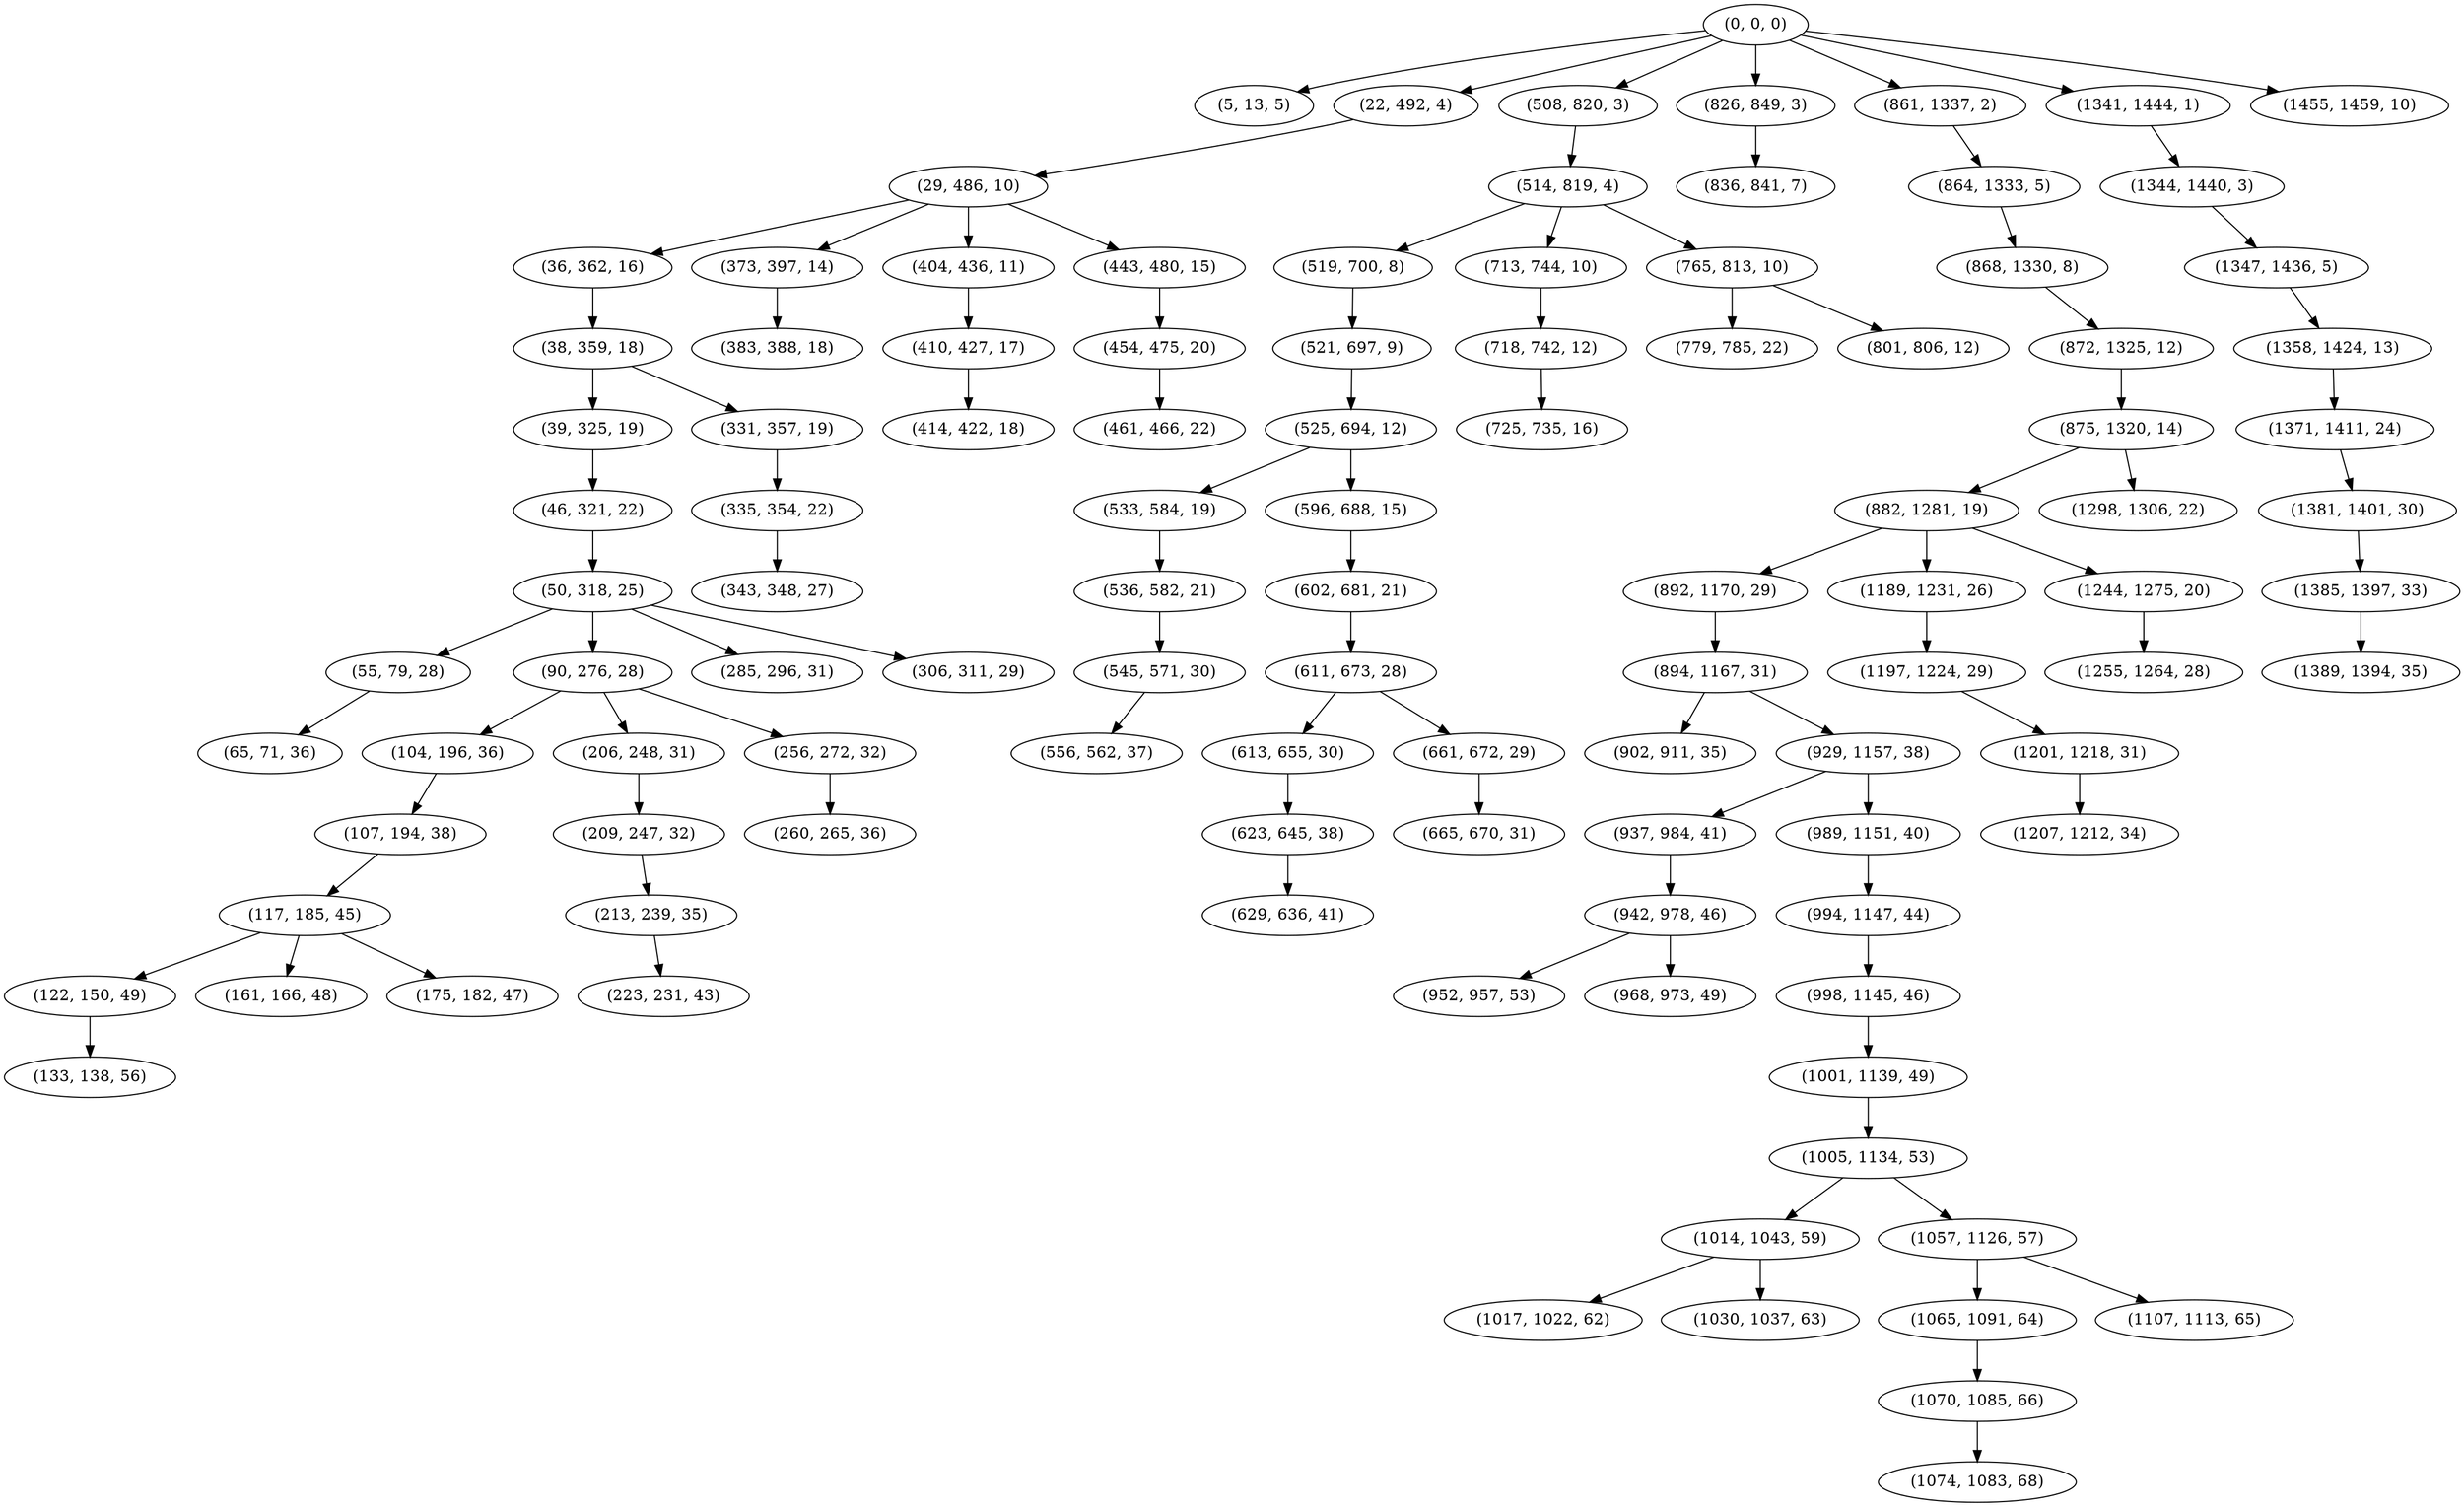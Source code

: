 digraph tree {
    "(0, 0, 0)";
    "(5, 13, 5)";
    "(22, 492, 4)";
    "(29, 486, 10)";
    "(36, 362, 16)";
    "(38, 359, 18)";
    "(39, 325, 19)";
    "(46, 321, 22)";
    "(50, 318, 25)";
    "(55, 79, 28)";
    "(65, 71, 36)";
    "(90, 276, 28)";
    "(104, 196, 36)";
    "(107, 194, 38)";
    "(117, 185, 45)";
    "(122, 150, 49)";
    "(133, 138, 56)";
    "(161, 166, 48)";
    "(175, 182, 47)";
    "(206, 248, 31)";
    "(209, 247, 32)";
    "(213, 239, 35)";
    "(223, 231, 43)";
    "(256, 272, 32)";
    "(260, 265, 36)";
    "(285, 296, 31)";
    "(306, 311, 29)";
    "(331, 357, 19)";
    "(335, 354, 22)";
    "(343, 348, 27)";
    "(373, 397, 14)";
    "(383, 388, 18)";
    "(404, 436, 11)";
    "(410, 427, 17)";
    "(414, 422, 18)";
    "(443, 480, 15)";
    "(454, 475, 20)";
    "(461, 466, 22)";
    "(508, 820, 3)";
    "(514, 819, 4)";
    "(519, 700, 8)";
    "(521, 697, 9)";
    "(525, 694, 12)";
    "(533, 584, 19)";
    "(536, 582, 21)";
    "(545, 571, 30)";
    "(556, 562, 37)";
    "(596, 688, 15)";
    "(602, 681, 21)";
    "(611, 673, 28)";
    "(613, 655, 30)";
    "(623, 645, 38)";
    "(629, 636, 41)";
    "(661, 672, 29)";
    "(665, 670, 31)";
    "(713, 744, 10)";
    "(718, 742, 12)";
    "(725, 735, 16)";
    "(765, 813, 10)";
    "(779, 785, 22)";
    "(801, 806, 12)";
    "(826, 849, 3)";
    "(836, 841, 7)";
    "(861, 1337, 2)";
    "(864, 1333, 5)";
    "(868, 1330, 8)";
    "(872, 1325, 12)";
    "(875, 1320, 14)";
    "(882, 1281, 19)";
    "(892, 1170, 29)";
    "(894, 1167, 31)";
    "(902, 911, 35)";
    "(929, 1157, 38)";
    "(937, 984, 41)";
    "(942, 978, 46)";
    "(952, 957, 53)";
    "(968, 973, 49)";
    "(989, 1151, 40)";
    "(994, 1147, 44)";
    "(998, 1145, 46)";
    "(1001, 1139, 49)";
    "(1005, 1134, 53)";
    "(1014, 1043, 59)";
    "(1017, 1022, 62)";
    "(1030, 1037, 63)";
    "(1057, 1126, 57)";
    "(1065, 1091, 64)";
    "(1070, 1085, 66)";
    "(1074, 1083, 68)";
    "(1107, 1113, 65)";
    "(1189, 1231, 26)";
    "(1197, 1224, 29)";
    "(1201, 1218, 31)";
    "(1207, 1212, 34)";
    "(1244, 1275, 20)";
    "(1255, 1264, 28)";
    "(1298, 1306, 22)";
    "(1341, 1444, 1)";
    "(1344, 1440, 3)";
    "(1347, 1436, 5)";
    "(1358, 1424, 13)";
    "(1371, 1411, 24)";
    "(1381, 1401, 30)";
    "(1385, 1397, 33)";
    "(1389, 1394, 35)";
    "(1455, 1459, 10)";
    "(0, 0, 0)" -> "(5, 13, 5)";
    "(0, 0, 0)" -> "(22, 492, 4)";
    "(0, 0, 0)" -> "(508, 820, 3)";
    "(0, 0, 0)" -> "(826, 849, 3)";
    "(0, 0, 0)" -> "(861, 1337, 2)";
    "(0, 0, 0)" -> "(1341, 1444, 1)";
    "(0, 0, 0)" -> "(1455, 1459, 10)";
    "(22, 492, 4)" -> "(29, 486, 10)";
    "(29, 486, 10)" -> "(36, 362, 16)";
    "(29, 486, 10)" -> "(373, 397, 14)";
    "(29, 486, 10)" -> "(404, 436, 11)";
    "(29, 486, 10)" -> "(443, 480, 15)";
    "(36, 362, 16)" -> "(38, 359, 18)";
    "(38, 359, 18)" -> "(39, 325, 19)";
    "(38, 359, 18)" -> "(331, 357, 19)";
    "(39, 325, 19)" -> "(46, 321, 22)";
    "(46, 321, 22)" -> "(50, 318, 25)";
    "(50, 318, 25)" -> "(55, 79, 28)";
    "(50, 318, 25)" -> "(90, 276, 28)";
    "(50, 318, 25)" -> "(285, 296, 31)";
    "(50, 318, 25)" -> "(306, 311, 29)";
    "(55, 79, 28)" -> "(65, 71, 36)";
    "(90, 276, 28)" -> "(104, 196, 36)";
    "(90, 276, 28)" -> "(206, 248, 31)";
    "(90, 276, 28)" -> "(256, 272, 32)";
    "(104, 196, 36)" -> "(107, 194, 38)";
    "(107, 194, 38)" -> "(117, 185, 45)";
    "(117, 185, 45)" -> "(122, 150, 49)";
    "(117, 185, 45)" -> "(161, 166, 48)";
    "(117, 185, 45)" -> "(175, 182, 47)";
    "(122, 150, 49)" -> "(133, 138, 56)";
    "(206, 248, 31)" -> "(209, 247, 32)";
    "(209, 247, 32)" -> "(213, 239, 35)";
    "(213, 239, 35)" -> "(223, 231, 43)";
    "(256, 272, 32)" -> "(260, 265, 36)";
    "(331, 357, 19)" -> "(335, 354, 22)";
    "(335, 354, 22)" -> "(343, 348, 27)";
    "(373, 397, 14)" -> "(383, 388, 18)";
    "(404, 436, 11)" -> "(410, 427, 17)";
    "(410, 427, 17)" -> "(414, 422, 18)";
    "(443, 480, 15)" -> "(454, 475, 20)";
    "(454, 475, 20)" -> "(461, 466, 22)";
    "(508, 820, 3)" -> "(514, 819, 4)";
    "(514, 819, 4)" -> "(519, 700, 8)";
    "(514, 819, 4)" -> "(713, 744, 10)";
    "(514, 819, 4)" -> "(765, 813, 10)";
    "(519, 700, 8)" -> "(521, 697, 9)";
    "(521, 697, 9)" -> "(525, 694, 12)";
    "(525, 694, 12)" -> "(533, 584, 19)";
    "(525, 694, 12)" -> "(596, 688, 15)";
    "(533, 584, 19)" -> "(536, 582, 21)";
    "(536, 582, 21)" -> "(545, 571, 30)";
    "(545, 571, 30)" -> "(556, 562, 37)";
    "(596, 688, 15)" -> "(602, 681, 21)";
    "(602, 681, 21)" -> "(611, 673, 28)";
    "(611, 673, 28)" -> "(613, 655, 30)";
    "(611, 673, 28)" -> "(661, 672, 29)";
    "(613, 655, 30)" -> "(623, 645, 38)";
    "(623, 645, 38)" -> "(629, 636, 41)";
    "(661, 672, 29)" -> "(665, 670, 31)";
    "(713, 744, 10)" -> "(718, 742, 12)";
    "(718, 742, 12)" -> "(725, 735, 16)";
    "(765, 813, 10)" -> "(779, 785, 22)";
    "(765, 813, 10)" -> "(801, 806, 12)";
    "(826, 849, 3)" -> "(836, 841, 7)";
    "(861, 1337, 2)" -> "(864, 1333, 5)";
    "(864, 1333, 5)" -> "(868, 1330, 8)";
    "(868, 1330, 8)" -> "(872, 1325, 12)";
    "(872, 1325, 12)" -> "(875, 1320, 14)";
    "(875, 1320, 14)" -> "(882, 1281, 19)";
    "(875, 1320, 14)" -> "(1298, 1306, 22)";
    "(882, 1281, 19)" -> "(892, 1170, 29)";
    "(882, 1281, 19)" -> "(1189, 1231, 26)";
    "(882, 1281, 19)" -> "(1244, 1275, 20)";
    "(892, 1170, 29)" -> "(894, 1167, 31)";
    "(894, 1167, 31)" -> "(902, 911, 35)";
    "(894, 1167, 31)" -> "(929, 1157, 38)";
    "(929, 1157, 38)" -> "(937, 984, 41)";
    "(929, 1157, 38)" -> "(989, 1151, 40)";
    "(937, 984, 41)" -> "(942, 978, 46)";
    "(942, 978, 46)" -> "(952, 957, 53)";
    "(942, 978, 46)" -> "(968, 973, 49)";
    "(989, 1151, 40)" -> "(994, 1147, 44)";
    "(994, 1147, 44)" -> "(998, 1145, 46)";
    "(998, 1145, 46)" -> "(1001, 1139, 49)";
    "(1001, 1139, 49)" -> "(1005, 1134, 53)";
    "(1005, 1134, 53)" -> "(1014, 1043, 59)";
    "(1005, 1134, 53)" -> "(1057, 1126, 57)";
    "(1014, 1043, 59)" -> "(1017, 1022, 62)";
    "(1014, 1043, 59)" -> "(1030, 1037, 63)";
    "(1057, 1126, 57)" -> "(1065, 1091, 64)";
    "(1057, 1126, 57)" -> "(1107, 1113, 65)";
    "(1065, 1091, 64)" -> "(1070, 1085, 66)";
    "(1070, 1085, 66)" -> "(1074, 1083, 68)";
    "(1189, 1231, 26)" -> "(1197, 1224, 29)";
    "(1197, 1224, 29)" -> "(1201, 1218, 31)";
    "(1201, 1218, 31)" -> "(1207, 1212, 34)";
    "(1244, 1275, 20)" -> "(1255, 1264, 28)";
    "(1341, 1444, 1)" -> "(1344, 1440, 3)";
    "(1344, 1440, 3)" -> "(1347, 1436, 5)";
    "(1347, 1436, 5)" -> "(1358, 1424, 13)";
    "(1358, 1424, 13)" -> "(1371, 1411, 24)";
    "(1371, 1411, 24)" -> "(1381, 1401, 30)";
    "(1381, 1401, 30)" -> "(1385, 1397, 33)";
    "(1385, 1397, 33)" -> "(1389, 1394, 35)";
}
